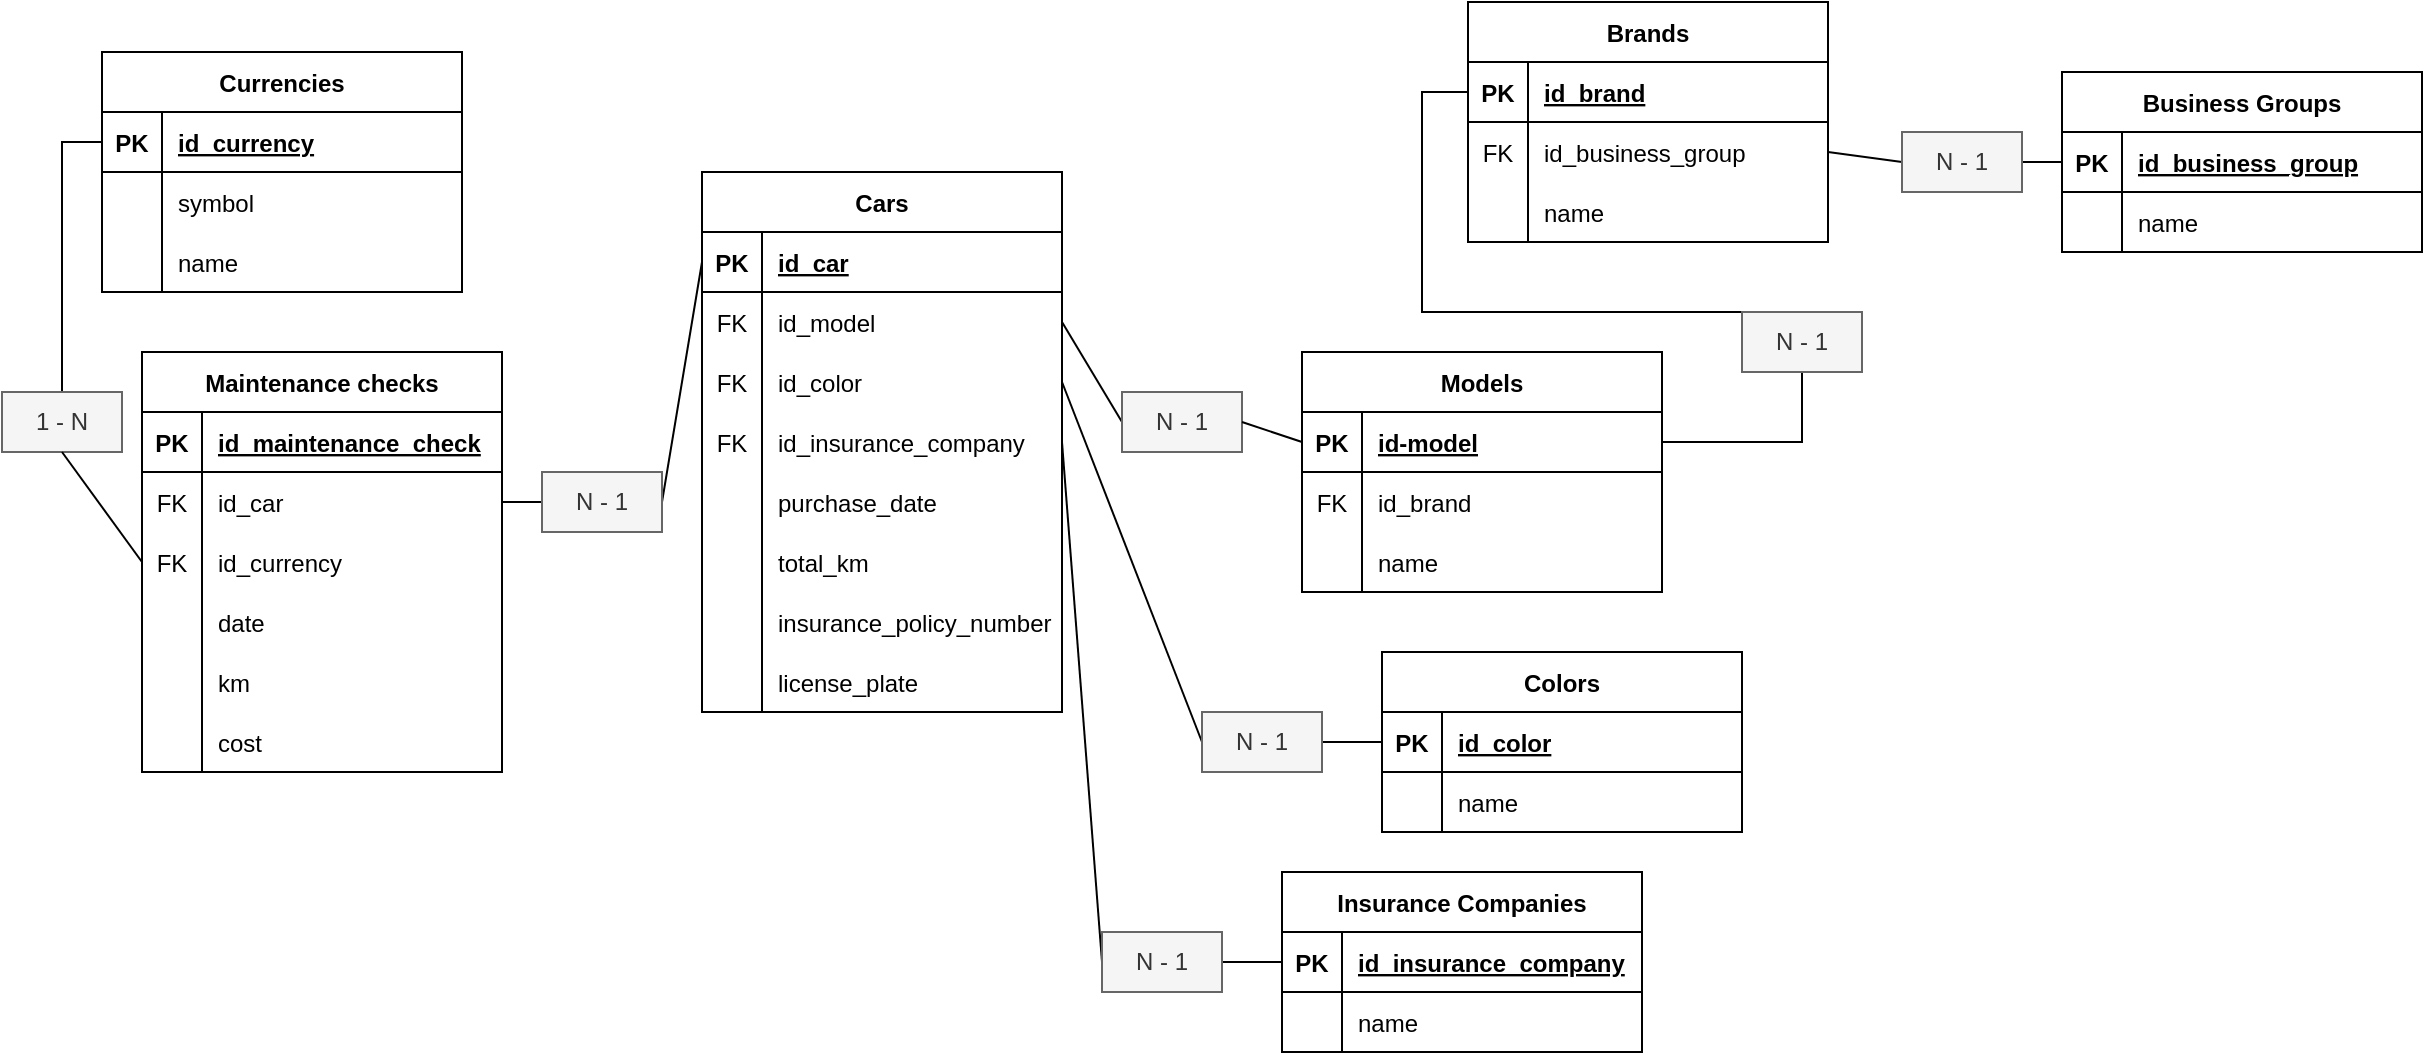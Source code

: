 <mxfile version="20.8.10" type="device"><diagram id="R2lEEEUBdFMjLlhIrx00" name="Page-1"><mxGraphModel dx="943" dy="720" grid="1" gridSize="10" guides="1" tooltips="1" connect="1" arrows="1" fold="1" page="1" pageScale="1" pageWidth="850" pageHeight="1100" math="0" shadow="0" extFonts="Permanent Marker^https://fonts.googleapis.com/css?family=Permanent+Marker"><root><mxCell id="0"/><mxCell id="1" parent="0"/><mxCell id="YQXE4-wKZ5Dyf79ketE1-14" value="Models" style="shape=table;startSize=30;container=1;collapsible=1;childLayout=tableLayout;fixedRows=1;rowLines=0;fontStyle=1;align=center;resizeLast=1;" parent="1" vertex="1"><mxGeometry x="660" y="200" width="180" height="120" as="geometry"/></mxCell><mxCell id="YQXE4-wKZ5Dyf79ketE1-15" value="" style="shape=tableRow;horizontal=0;startSize=0;swimlaneHead=0;swimlaneBody=0;fillColor=none;collapsible=0;dropTarget=0;points=[[0,0.5],[1,0.5]];portConstraint=eastwest;top=0;left=0;right=0;bottom=1;" parent="YQXE4-wKZ5Dyf79ketE1-14" vertex="1"><mxGeometry y="30" width="180" height="30" as="geometry"/></mxCell><mxCell id="YQXE4-wKZ5Dyf79ketE1-16" value="PK" style="shape=partialRectangle;connectable=0;fillColor=none;top=0;left=0;bottom=0;right=0;fontStyle=1;overflow=hidden;" parent="YQXE4-wKZ5Dyf79ketE1-15" vertex="1"><mxGeometry width="30" height="30" as="geometry"><mxRectangle width="30" height="30" as="alternateBounds"/></mxGeometry></mxCell><mxCell id="YQXE4-wKZ5Dyf79ketE1-17" value="id-model" style="shape=partialRectangle;connectable=0;fillColor=none;top=0;left=0;bottom=0;right=0;align=left;spacingLeft=6;fontStyle=5;overflow=hidden;" parent="YQXE4-wKZ5Dyf79ketE1-15" vertex="1"><mxGeometry x="30" width="150" height="30" as="geometry"><mxRectangle width="150" height="30" as="alternateBounds"/></mxGeometry></mxCell><mxCell id="YQXE4-wKZ5Dyf79ketE1-74" value="" style="shape=tableRow;horizontal=0;startSize=0;swimlaneHead=0;swimlaneBody=0;fillColor=none;collapsible=0;dropTarget=0;points=[[0,0.5],[1,0.5]];portConstraint=eastwest;top=0;left=0;right=0;bottom=0;" parent="YQXE4-wKZ5Dyf79ketE1-14" vertex="1"><mxGeometry y="60" width="180" height="30" as="geometry"/></mxCell><mxCell id="YQXE4-wKZ5Dyf79ketE1-75" value="FK" style="shape=partialRectangle;connectable=0;fillColor=none;top=0;left=0;bottom=0;right=0;fontStyle=0;overflow=hidden;" parent="YQXE4-wKZ5Dyf79ketE1-74" vertex="1"><mxGeometry width="30" height="30" as="geometry"><mxRectangle width="30" height="30" as="alternateBounds"/></mxGeometry></mxCell><mxCell id="YQXE4-wKZ5Dyf79ketE1-76" value="id_brand" style="shape=partialRectangle;connectable=0;fillColor=none;top=0;left=0;bottom=0;right=0;align=left;spacingLeft=6;fontStyle=0;overflow=hidden;" parent="YQXE4-wKZ5Dyf79ketE1-74" vertex="1"><mxGeometry x="30" width="150" height="30" as="geometry"><mxRectangle width="150" height="30" as="alternateBounds"/></mxGeometry></mxCell><mxCell id="YQXE4-wKZ5Dyf79ketE1-18" value="" style="shape=tableRow;horizontal=0;startSize=0;swimlaneHead=0;swimlaneBody=0;fillColor=none;collapsible=0;dropTarget=0;points=[[0,0.5],[1,0.5]];portConstraint=eastwest;top=0;left=0;right=0;bottom=0;" parent="YQXE4-wKZ5Dyf79ketE1-14" vertex="1"><mxGeometry y="90" width="180" height="30" as="geometry"/></mxCell><mxCell id="YQXE4-wKZ5Dyf79ketE1-19" value="" style="shape=partialRectangle;connectable=0;fillColor=none;top=0;left=0;bottom=0;right=0;editable=1;overflow=hidden;" parent="YQXE4-wKZ5Dyf79ketE1-18" vertex="1"><mxGeometry width="30" height="30" as="geometry"><mxRectangle width="30" height="30" as="alternateBounds"/></mxGeometry></mxCell><mxCell id="YQXE4-wKZ5Dyf79ketE1-20" value="name" style="shape=partialRectangle;connectable=0;fillColor=none;top=0;left=0;bottom=0;right=0;align=left;spacingLeft=6;overflow=hidden;" parent="YQXE4-wKZ5Dyf79ketE1-18" vertex="1"><mxGeometry x="30" width="150" height="30" as="geometry"><mxRectangle width="150" height="30" as="alternateBounds"/></mxGeometry></mxCell><mxCell id="YQXE4-wKZ5Dyf79ketE1-27" value="Brands" style="shape=table;startSize=30;container=1;collapsible=1;childLayout=tableLayout;fixedRows=1;rowLines=0;fontStyle=1;align=center;resizeLast=1;" parent="1" vertex="1"><mxGeometry x="743" y="25" width="180" height="120" as="geometry"/></mxCell><mxCell id="YQXE4-wKZ5Dyf79ketE1-28" value="" style="shape=tableRow;horizontal=0;startSize=0;swimlaneHead=0;swimlaneBody=0;fillColor=none;collapsible=0;dropTarget=0;points=[[0,0.5],[1,0.5]];portConstraint=eastwest;top=0;left=0;right=0;bottom=1;" parent="YQXE4-wKZ5Dyf79ketE1-27" vertex="1"><mxGeometry y="30" width="180" height="30" as="geometry"/></mxCell><mxCell id="YQXE4-wKZ5Dyf79ketE1-29" value="PK" style="shape=partialRectangle;connectable=0;fillColor=none;top=0;left=0;bottom=0;right=0;fontStyle=1;overflow=hidden;" parent="YQXE4-wKZ5Dyf79ketE1-28" vertex="1"><mxGeometry width="30" height="30" as="geometry"><mxRectangle width="30" height="30" as="alternateBounds"/></mxGeometry></mxCell><mxCell id="YQXE4-wKZ5Dyf79ketE1-30" value="id_brand" style="shape=partialRectangle;connectable=0;fillColor=none;top=0;left=0;bottom=0;right=0;align=left;spacingLeft=6;fontStyle=5;overflow=hidden;" parent="YQXE4-wKZ5Dyf79ketE1-28" vertex="1"><mxGeometry x="30" width="150" height="30" as="geometry"><mxRectangle width="150" height="30" as="alternateBounds"/></mxGeometry></mxCell><mxCell id="YQXE4-wKZ5Dyf79ketE1-71" value="" style="shape=tableRow;horizontal=0;startSize=0;swimlaneHead=0;swimlaneBody=0;fillColor=none;collapsible=0;dropTarget=0;points=[[0,0.5],[1,0.5]];portConstraint=eastwest;top=0;left=0;right=0;bottom=0;" parent="YQXE4-wKZ5Dyf79ketE1-27" vertex="1"><mxGeometry y="60" width="180" height="30" as="geometry"/></mxCell><mxCell id="YQXE4-wKZ5Dyf79ketE1-72" value="FK" style="shape=partialRectangle;connectable=0;fillColor=none;top=0;left=0;bottom=0;right=0;fontStyle=0;overflow=hidden;" parent="YQXE4-wKZ5Dyf79ketE1-71" vertex="1"><mxGeometry width="30" height="30" as="geometry"><mxRectangle width="30" height="30" as="alternateBounds"/></mxGeometry></mxCell><mxCell id="YQXE4-wKZ5Dyf79ketE1-73" value="id_business_group" style="shape=partialRectangle;connectable=0;fillColor=none;top=0;left=0;bottom=0;right=0;align=left;spacingLeft=6;fontStyle=0;overflow=hidden;" parent="YQXE4-wKZ5Dyf79ketE1-71" vertex="1"><mxGeometry x="30" width="150" height="30" as="geometry"><mxRectangle width="150" height="30" as="alternateBounds"/></mxGeometry></mxCell><mxCell id="J4BGs2Uvwo-UhZvyuGep-144" value="" style="shape=tableRow;horizontal=0;startSize=0;swimlaneHead=0;swimlaneBody=0;fillColor=none;collapsible=0;dropTarget=0;points=[[0,0.5],[1,0.5]];portConstraint=eastwest;top=0;left=0;right=0;bottom=0;" vertex="1" parent="YQXE4-wKZ5Dyf79ketE1-27"><mxGeometry y="90" width="180" height="30" as="geometry"/></mxCell><mxCell id="J4BGs2Uvwo-UhZvyuGep-145" value="" style="shape=partialRectangle;connectable=0;fillColor=none;top=0;left=0;bottom=0;right=0;fontStyle=0;overflow=hidden;" vertex="1" parent="J4BGs2Uvwo-UhZvyuGep-144"><mxGeometry width="30" height="30" as="geometry"><mxRectangle width="30" height="30" as="alternateBounds"/></mxGeometry></mxCell><mxCell id="J4BGs2Uvwo-UhZvyuGep-146" value="name" style="shape=partialRectangle;connectable=0;fillColor=none;top=0;left=0;bottom=0;right=0;align=left;spacingLeft=6;fontStyle=0;overflow=hidden;" vertex="1" parent="J4BGs2Uvwo-UhZvyuGep-144"><mxGeometry x="30" width="150" height="30" as="geometry"><mxRectangle width="150" height="30" as="alternateBounds"/></mxGeometry></mxCell><mxCell id="YQXE4-wKZ5Dyf79ketE1-40" value="Business Groups" style="shape=table;startSize=30;container=1;collapsible=1;childLayout=tableLayout;fixedRows=1;rowLines=0;fontStyle=1;align=center;resizeLast=1;" parent="1" vertex="1"><mxGeometry x="1040" y="60" width="180" height="90" as="geometry"/></mxCell><mxCell id="YQXE4-wKZ5Dyf79ketE1-41" value="" style="shape=tableRow;horizontal=0;startSize=0;swimlaneHead=0;swimlaneBody=0;fillColor=none;collapsible=0;dropTarget=0;points=[[0,0.5],[1,0.5]];portConstraint=eastwest;top=0;left=0;right=0;bottom=1;" parent="YQXE4-wKZ5Dyf79ketE1-40" vertex="1"><mxGeometry y="30" width="180" height="30" as="geometry"/></mxCell><mxCell id="YQXE4-wKZ5Dyf79ketE1-42" value="PK" style="shape=partialRectangle;connectable=0;fillColor=none;top=0;left=0;bottom=0;right=0;fontStyle=1;overflow=hidden;" parent="YQXE4-wKZ5Dyf79ketE1-41" vertex="1"><mxGeometry width="30" height="30" as="geometry"><mxRectangle width="30" height="30" as="alternateBounds"/></mxGeometry></mxCell><mxCell id="YQXE4-wKZ5Dyf79ketE1-43" value="id_business_group" style="shape=partialRectangle;connectable=0;fillColor=none;top=0;left=0;bottom=0;right=0;align=left;spacingLeft=6;fontStyle=5;overflow=hidden;" parent="YQXE4-wKZ5Dyf79ketE1-41" vertex="1"><mxGeometry x="30" width="150" height="30" as="geometry"><mxRectangle width="150" height="30" as="alternateBounds"/></mxGeometry></mxCell><mxCell id="YQXE4-wKZ5Dyf79ketE1-44" value="" style="shape=tableRow;horizontal=0;startSize=0;swimlaneHead=0;swimlaneBody=0;fillColor=none;collapsible=0;dropTarget=0;points=[[0,0.5],[1,0.5]];portConstraint=eastwest;top=0;left=0;right=0;bottom=0;" parent="YQXE4-wKZ5Dyf79ketE1-40" vertex="1"><mxGeometry y="60" width="180" height="30" as="geometry"/></mxCell><mxCell id="YQXE4-wKZ5Dyf79ketE1-45" value="" style="shape=partialRectangle;connectable=0;fillColor=none;top=0;left=0;bottom=0;right=0;editable=1;overflow=hidden;" parent="YQXE4-wKZ5Dyf79ketE1-44" vertex="1"><mxGeometry width="30" height="30" as="geometry"><mxRectangle width="30" height="30" as="alternateBounds"/></mxGeometry></mxCell><mxCell id="YQXE4-wKZ5Dyf79ketE1-46" value="name" style="shape=partialRectangle;connectable=0;fillColor=none;top=0;left=0;bottom=0;right=0;align=left;spacingLeft=6;overflow=hidden;" parent="YQXE4-wKZ5Dyf79ketE1-44" vertex="1"><mxGeometry x="30" width="150" height="30" as="geometry"><mxRectangle width="150" height="30" as="alternateBounds"/></mxGeometry></mxCell><mxCell id="YQXE4-wKZ5Dyf79ketE1-53" value="Maintenance checks" style="shape=table;startSize=30;container=1;collapsible=1;childLayout=tableLayout;fixedRows=1;rowLines=0;fontStyle=1;align=center;resizeLast=1;" parent="1" vertex="1"><mxGeometry x="80" y="200" width="180" height="210" as="geometry"/></mxCell><mxCell id="YQXE4-wKZ5Dyf79ketE1-54" value="" style="shape=tableRow;horizontal=0;startSize=0;swimlaneHead=0;swimlaneBody=0;fillColor=none;collapsible=0;dropTarget=0;points=[[0,0.5],[1,0.5]];portConstraint=eastwest;top=0;left=0;right=0;bottom=1;" parent="YQXE4-wKZ5Dyf79ketE1-53" vertex="1"><mxGeometry y="30" width="180" height="30" as="geometry"/></mxCell><mxCell id="YQXE4-wKZ5Dyf79ketE1-55" value="PK" style="shape=partialRectangle;connectable=0;fillColor=none;top=0;left=0;bottom=0;right=0;fontStyle=1;overflow=hidden;" parent="YQXE4-wKZ5Dyf79ketE1-54" vertex="1"><mxGeometry width="30" height="30" as="geometry"><mxRectangle width="30" height="30" as="alternateBounds"/></mxGeometry></mxCell><mxCell id="YQXE4-wKZ5Dyf79ketE1-56" value="id_maintenance_check" style="shape=partialRectangle;connectable=0;fillColor=none;top=0;left=0;bottom=0;right=0;align=left;spacingLeft=6;fontStyle=5;overflow=hidden;" parent="YQXE4-wKZ5Dyf79ketE1-54" vertex="1"><mxGeometry x="30" width="150" height="30" as="geometry"><mxRectangle width="150" height="30" as="alternateBounds"/></mxGeometry></mxCell><mxCell id="YQXE4-wKZ5Dyf79ketE1-57" value="" style="shape=tableRow;horizontal=0;startSize=0;swimlaneHead=0;swimlaneBody=0;fillColor=none;collapsible=0;dropTarget=0;points=[[0,0.5],[1,0.5]];portConstraint=eastwest;top=0;left=0;right=0;bottom=0;" parent="YQXE4-wKZ5Dyf79ketE1-53" vertex="1"><mxGeometry y="60" width="180" height="30" as="geometry"/></mxCell><mxCell id="YQXE4-wKZ5Dyf79ketE1-58" value="FK" style="shape=partialRectangle;connectable=0;fillColor=none;top=0;left=0;bottom=0;right=0;editable=1;overflow=hidden;" parent="YQXE4-wKZ5Dyf79ketE1-57" vertex="1"><mxGeometry width="30" height="30" as="geometry"><mxRectangle width="30" height="30" as="alternateBounds"/></mxGeometry></mxCell><mxCell id="YQXE4-wKZ5Dyf79ketE1-59" value="id_car" style="shape=partialRectangle;connectable=0;fillColor=none;top=0;left=0;bottom=0;right=0;align=left;spacingLeft=6;overflow=hidden;" parent="YQXE4-wKZ5Dyf79ketE1-57" vertex="1"><mxGeometry x="30" width="150" height="30" as="geometry"><mxRectangle width="150" height="30" as="alternateBounds"/></mxGeometry></mxCell><mxCell id="J4BGs2Uvwo-UhZvyuGep-51" value="" style="shape=tableRow;horizontal=0;startSize=0;swimlaneHead=0;swimlaneBody=0;fillColor=none;collapsible=0;dropTarget=0;points=[[0,0.5],[1,0.5]];portConstraint=eastwest;top=0;left=0;right=0;bottom=0;" vertex="1" parent="YQXE4-wKZ5Dyf79ketE1-53"><mxGeometry y="90" width="180" height="30" as="geometry"/></mxCell><mxCell id="J4BGs2Uvwo-UhZvyuGep-52" value="FK" style="shape=partialRectangle;connectable=0;fillColor=none;top=0;left=0;bottom=0;right=0;editable=1;overflow=hidden;" vertex="1" parent="J4BGs2Uvwo-UhZvyuGep-51"><mxGeometry width="30" height="30" as="geometry"><mxRectangle width="30" height="30" as="alternateBounds"/></mxGeometry></mxCell><mxCell id="J4BGs2Uvwo-UhZvyuGep-53" value="id_currency" style="shape=partialRectangle;connectable=0;fillColor=none;top=0;left=0;bottom=0;right=0;align=left;spacingLeft=6;overflow=hidden;" vertex="1" parent="J4BGs2Uvwo-UhZvyuGep-51"><mxGeometry x="30" width="150" height="30" as="geometry"><mxRectangle width="150" height="30" as="alternateBounds"/></mxGeometry></mxCell><mxCell id="YQXE4-wKZ5Dyf79ketE1-60" value="" style="shape=tableRow;horizontal=0;startSize=0;swimlaneHead=0;swimlaneBody=0;fillColor=none;collapsible=0;dropTarget=0;points=[[0,0.5],[1,0.5]];portConstraint=eastwest;top=0;left=0;right=0;bottom=0;" parent="YQXE4-wKZ5Dyf79ketE1-53" vertex="1"><mxGeometry y="120" width="180" height="30" as="geometry"/></mxCell><mxCell id="YQXE4-wKZ5Dyf79ketE1-61" value="" style="shape=partialRectangle;connectable=0;fillColor=none;top=0;left=0;bottom=0;right=0;editable=1;overflow=hidden;" parent="YQXE4-wKZ5Dyf79ketE1-60" vertex="1"><mxGeometry width="30" height="30" as="geometry"><mxRectangle width="30" height="30" as="alternateBounds"/></mxGeometry></mxCell><mxCell id="YQXE4-wKZ5Dyf79ketE1-62" value="date" style="shape=partialRectangle;connectable=0;fillColor=none;top=0;left=0;bottom=0;right=0;align=left;spacingLeft=6;overflow=hidden;" parent="YQXE4-wKZ5Dyf79ketE1-60" vertex="1"><mxGeometry x="30" width="150" height="30" as="geometry"><mxRectangle width="150" height="30" as="alternateBounds"/></mxGeometry></mxCell><mxCell id="YQXE4-wKZ5Dyf79ketE1-63" value="" style="shape=tableRow;horizontal=0;startSize=0;swimlaneHead=0;swimlaneBody=0;fillColor=none;collapsible=0;dropTarget=0;points=[[0,0.5],[1,0.5]];portConstraint=eastwest;top=0;left=0;right=0;bottom=0;" parent="YQXE4-wKZ5Dyf79ketE1-53" vertex="1"><mxGeometry y="150" width="180" height="30" as="geometry"/></mxCell><mxCell id="YQXE4-wKZ5Dyf79ketE1-64" value="" style="shape=partialRectangle;connectable=0;fillColor=none;top=0;left=0;bottom=0;right=0;editable=1;overflow=hidden;" parent="YQXE4-wKZ5Dyf79ketE1-63" vertex="1"><mxGeometry width="30" height="30" as="geometry"><mxRectangle width="30" height="30" as="alternateBounds"/></mxGeometry></mxCell><mxCell id="YQXE4-wKZ5Dyf79ketE1-65" value="km" style="shape=partialRectangle;connectable=0;fillColor=none;top=0;left=0;bottom=0;right=0;align=left;spacingLeft=6;overflow=hidden;" parent="YQXE4-wKZ5Dyf79ketE1-63" vertex="1"><mxGeometry x="30" width="150" height="30" as="geometry"><mxRectangle width="150" height="30" as="alternateBounds"/></mxGeometry></mxCell><mxCell id="cma9GAGNus-9LKXGjfHx-49" value="" style="shape=tableRow;horizontal=0;startSize=0;swimlaneHead=0;swimlaneBody=0;fillColor=none;collapsible=0;dropTarget=0;points=[[0,0.5],[1,0.5]];portConstraint=eastwest;top=0;left=0;right=0;bottom=0;" vertex="1" parent="YQXE4-wKZ5Dyf79ketE1-53"><mxGeometry y="180" width="180" height="30" as="geometry"/></mxCell><mxCell id="cma9GAGNus-9LKXGjfHx-50" value="" style="shape=partialRectangle;connectable=0;fillColor=none;top=0;left=0;bottom=0;right=0;editable=1;overflow=hidden;" vertex="1" parent="cma9GAGNus-9LKXGjfHx-49"><mxGeometry width="30" height="30" as="geometry"><mxRectangle width="30" height="30" as="alternateBounds"/></mxGeometry></mxCell><mxCell id="cma9GAGNus-9LKXGjfHx-51" value="cost" style="shape=partialRectangle;connectable=0;fillColor=none;top=0;left=0;bottom=0;right=0;align=left;spacingLeft=6;overflow=hidden;" vertex="1" parent="cma9GAGNus-9LKXGjfHx-49"><mxGeometry x="30" width="150" height="30" as="geometry"><mxRectangle width="150" height="30" as="alternateBounds"/></mxGeometry></mxCell><mxCell id="YQXE4-wKZ5Dyf79ketE1-80" value="Currencies" style="shape=table;startSize=30;container=1;collapsible=1;childLayout=tableLayout;fixedRows=1;rowLines=0;fontStyle=1;align=center;resizeLast=1;" parent="1" vertex="1"><mxGeometry x="60" y="50" width="180" height="120" as="geometry"/></mxCell><mxCell id="YQXE4-wKZ5Dyf79ketE1-81" value="" style="shape=tableRow;horizontal=0;startSize=0;swimlaneHead=0;swimlaneBody=0;fillColor=none;collapsible=0;dropTarget=0;points=[[0,0.5],[1,0.5]];portConstraint=eastwest;top=0;left=0;right=0;bottom=1;" parent="YQXE4-wKZ5Dyf79ketE1-80" vertex="1"><mxGeometry y="30" width="180" height="30" as="geometry"/></mxCell><mxCell id="YQXE4-wKZ5Dyf79ketE1-82" value="PK" style="shape=partialRectangle;connectable=0;fillColor=none;top=0;left=0;bottom=0;right=0;fontStyle=1;overflow=hidden;" parent="YQXE4-wKZ5Dyf79ketE1-81" vertex="1"><mxGeometry width="30" height="30" as="geometry"><mxRectangle width="30" height="30" as="alternateBounds"/></mxGeometry></mxCell><mxCell id="YQXE4-wKZ5Dyf79ketE1-83" value="id_currency" style="shape=partialRectangle;connectable=0;fillColor=none;top=0;left=0;bottom=0;right=0;align=left;spacingLeft=6;fontStyle=5;overflow=hidden;" parent="YQXE4-wKZ5Dyf79ketE1-81" vertex="1"><mxGeometry x="30" width="150" height="30" as="geometry"><mxRectangle width="150" height="30" as="alternateBounds"/></mxGeometry></mxCell><mxCell id="YQXE4-wKZ5Dyf79ketE1-84" value="" style="shape=tableRow;horizontal=0;startSize=0;swimlaneHead=0;swimlaneBody=0;fillColor=none;collapsible=0;dropTarget=0;points=[[0,0.5],[1,0.5]];portConstraint=eastwest;top=0;left=0;right=0;bottom=0;" parent="YQXE4-wKZ5Dyf79ketE1-80" vertex="1"><mxGeometry y="60" width="180" height="30" as="geometry"/></mxCell><mxCell id="YQXE4-wKZ5Dyf79ketE1-85" value="" style="shape=partialRectangle;connectable=0;fillColor=none;top=0;left=0;bottom=0;right=0;editable=1;overflow=hidden;" parent="YQXE4-wKZ5Dyf79ketE1-84" vertex="1"><mxGeometry width="30" height="30" as="geometry"><mxRectangle width="30" height="30" as="alternateBounds"/></mxGeometry></mxCell><mxCell id="YQXE4-wKZ5Dyf79ketE1-86" value="symbol" style="shape=partialRectangle;connectable=0;fillColor=none;top=0;left=0;bottom=0;right=0;align=left;spacingLeft=6;overflow=hidden;" parent="YQXE4-wKZ5Dyf79ketE1-84" vertex="1"><mxGeometry x="30" width="150" height="30" as="geometry"><mxRectangle width="150" height="30" as="alternateBounds"/></mxGeometry></mxCell><mxCell id="YQXE4-wKZ5Dyf79ketE1-87" value="" style="shape=tableRow;horizontal=0;startSize=0;swimlaneHead=0;swimlaneBody=0;fillColor=none;collapsible=0;dropTarget=0;points=[[0,0.5],[1,0.5]];portConstraint=eastwest;top=0;left=0;right=0;bottom=0;" parent="YQXE4-wKZ5Dyf79ketE1-80" vertex="1"><mxGeometry y="90" width="180" height="30" as="geometry"/></mxCell><mxCell id="YQXE4-wKZ5Dyf79ketE1-88" value="" style="shape=partialRectangle;connectable=0;fillColor=none;top=0;left=0;bottom=0;right=0;editable=1;overflow=hidden;" parent="YQXE4-wKZ5Dyf79ketE1-87" vertex="1"><mxGeometry width="30" height="30" as="geometry"><mxRectangle width="30" height="30" as="alternateBounds"/></mxGeometry></mxCell><mxCell id="YQXE4-wKZ5Dyf79ketE1-89" value="name" style="shape=partialRectangle;connectable=0;fillColor=none;top=0;left=0;bottom=0;right=0;align=left;spacingLeft=6;overflow=hidden;" parent="YQXE4-wKZ5Dyf79ketE1-87" vertex="1"><mxGeometry x="30" width="150" height="30" as="geometry"><mxRectangle width="150" height="30" as="alternateBounds"/></mxGeometry></mxCell><mxCell id="J4BGs2Uvwo-UhZvyuGep-8" value="Insurance Companies" style="shape=table;startSize=30;container=1;collapsible=1;childLayout=tableLayout;fixedRows=1;rowLines=0;fontStyle=1;align=center;resizeLast=1;" vertex="1" parent="1"><mxGeometry x="650" y="460" width="180" height="90" as="geometry"/></mxCell><mxCell id="J4BGs2Uvwo-UhZvyuGep-9" value="" style="shape=tableRow;horizontal=0;startSize=0;swimlaneHead=0;swimlaneBody=0;fillColor=none;collapsible=0;dropTarget=0;points=[[0,0.5],[1,0.5]];portConstraint=eastwest;top=0;left=0;right=0;bottom=1;" vertex="1" parent="J4BGs2Uvwo-UhZvyuGep-8"><mxGeometry y="30" width="180" height="30" as="geometry"/></mxCell><mxCell id="J4BGs2Uvwo-UhZvyuGep-10" value="PK" style="shape=partialRectangle;connectable=0;fillColor=none;top=0;left=0;bottom=0;right=0;fontStyle=1;overflow=hidden;" vertex="1" parent="J4BGs2Uvwo-UhZvyuGep-9"><mxGeometry width="30" height="30" as="geometry"><mxRectangle width="30" height="30" as="alternateBounds"/></mxGeometry></mxCell><mxCell id="J4BGs2Uvwo-UhZvyuGep-11" value="id_insurance_company" style="shape=partialRectangle;connectable=0;fillColor=none;top=0;left=0;bottom=0;right=0;align=left;spacingLeft=6;fontStyle=5;overflow=hidden;" vertex="1" parent="J4BGs2Uvwo-UhZvyuGep-9"><mxGeometry x="30" width="150" height="30" as="geometry"><mxRectangle width="150" height="30" as="alternateBounds"/></mxGeometry></mxCell><mxCell id="J4BGs2Uvwo-UhZvyuGep-24" value="" style="shape=tableRow;horizontal=0;startSize=0;swimlaneHead=0;swimlaneBody=0;fillColor=none;collapsible=0;dropTarget=0;points=[[0,0.5],[1,0.5]];portConstraint=eastwest;top=0;left=0;right=0;bottom=0;" vertex="1" parent="J4BGs2Uvwo-UhZvyuGep-8"><mxGeometry y="60" width="180" height="30" as="geometry"/></mxCell><mxCell id="J4BGs2Uvwo-UhZvyuGep-25" value="" style="shape=partialRectangle;connectable=0;fillColor=none;top=0;left=0;bottom=0;right=0;editable=1;overflow=hidden;" vertex="1" parent="J4BGs2Uvwo-UhZvyuGep-24"><mxGeometry width="30" height="30" as="geometry"><mxRectangle width="30" height="30" as="alternateBounds"/></mxGeometry></mxCell><mxCell id="J4BGs2Uvwo-UhZvyuGep-26" value="name" style="shape=partialRectangle;connectable=0;fillColor=none;top=0;left=0;bottom=0;right=0;align=left;spacingLeft=6;overflow=hidden;" vertex="1" parent="J4BGs2Uvwo-UhZvyuGep-24"><mxGeometry x="30" width="150" height="30" as="geometry"><mxRectangle width="150" height="30" as="alternateBounds"/></mxGeometry></mxCell><mxCell id="J4BGs2Uvwo-UhZvyuGep-168" value="Colors" style="shape=table;startSize=30;container=1;collapsible=1;childLayout=tableLayout;fixedRows=1;rowLines=0;fontStyle=1;align=center;resizeLast=1;" vertex="1" parent="1"><mxGeometry x="700" y="350" width="180" height="90" as="geometry"/></mxCell><mxCell id="J4BGs2Uvwo-UhZvyuGep-169" value="" style="shape=tableRow;horizontal=0;startSize=0;swimlaneHead=0;swimlaneBody=0;fillColor=none;collapsible=0;dropTarget=0;points=[[0,0.5],[1,0.5]];portConstraint=eastwest;top=0;left=0;right=0;bottom=1;" vertex="1" parent="J4BGs2Uvwo-UhZvyuGep-168"><mxGeometry y="30" width="180" height="30" as="geometry"/></mxCell><mxCell id="J4BGs2Uvwo-UhZvyuGep-170" value="PK" style="shape=partialRectangle;connectable=0;fillColor=none;top=0;left=0;bottom=0;right=0;fontStyle=1;overflow=hidden;" vertex="1" parent="J4BGs2Uvwo-UhZvyuGep-169"><mxGeometry width="30" height="30" as="geometry"><mxRectangle width="30" height="30" as="alternateBounds"/></mxGeometry></mxCell><mxCell id="J4BGs2Uvwo-UhZvyuGep-171" value="id_color" style="shape=partialRectangle;connectable=0;fillColor=none;top=0;left=0;bottom=0;right=0;align=left;spacingLeft=6;fontStyle=5;overflow=hidden;" vertex="1" parent="J4BGs2Uvwo-UhZvyuGep-169"><mxGeometry x="30" width="150" height="30" as="geometry"><mxRectangle width="150" height="30" as="alternateBounds"/></mxGeometry></mxCell><mxCell id="J4BGs2Uvwo-UhZvyuGep-175" value="" style="shape=tableRow;horizontal=0;startSize=0;swimlaneHead=0;swimlaneBody=0;fillColor=none;collapsible=0;dropTarget=0;points=[[0,0.5],[1,0.5]];portConstraint=eastwest;top=0;left=0;right=0;bottom=0;" vertex="1" parent="J4BGs2Uvwo-UhZvyuGep-168"><mxGeometry y="60" width="180" height="30" as="geometry"/></mxCell><mxCell id="J4BGs2Uvwo-UhZvyuGep-176" value="" style="shape=partialRectangle;connectable=0;fillColor=none;top=0;left=0;bottom=0;right=0;editable=1;overflow=hidden;" vertex="1" parent="J4BGs2Uvwo-UhZvyuGep-175"><mxGeometry width="30" height="30" as="geometry"><mxRectangle width="30" height="30" as="alternateBounds"/></mxGeometry></mxCell><mxCell id="J4BGs2Uvwo-UhZvyuGep-177" value="name" style="shape=partialRectangle;connectable=0;fillColor=none;top=0;left=0;bottom=0;right=0;align=left;spacingLeft=6;overflow=hidden;" vertex="1" parent="J4BGs2Uvwo-UhZvyuGep-175"><mxGeometry x="30" width="150" height="30" as="geometry"><mxRectangle width="150" height="30" as="alternateBounds"/></mxGeometry></mxCell><mxCell id="cma9GAGNus-9LKXGjfHx-1" value="Cars" style="shape=table;startSize=30;container=1;collapsible=1;childLayout=tableLayout;fixedRows=1;rowLines=0;fontStyle=1;align=center;resizeLast=1;" vertex="1" parent="1"><mxGeometry x="360" y="110" width="180" height="270" as="geometry"/></mxCell><mxCell id="cma9GAGNus-9LKXGjfHx-2" value="" style="shape=tableRow;horizontal=0;startSize=0;swimlaneHead=0;swimlaneBody=0;fillColor=none;collapsible=0;dropTarget=0;points=[[0,0.5],[1,0.5]];portConstraint=eastwest;top=0;left=0;right=0;bottom=1;" vertex="1" parent="cma9GAGNus-9LKXGjfHx-1"><mxGeometry y="30" width="180" height="30" as="geometry"/></mxCell><mxCell id="cma9GAGNus-9LKXGjfHx-3" value="PK" style="shape=partialRectangle;connectable=0;fillColor=none;top=0;left=0;bottom=0;right=0;fontStyle=1;overflow=hidden;" vertex="1" parent="cma9GAGNus-9LKXGjfHx-2"><mxGeometry width="30" height="30" as="geometry"><mxRectangle width="30" height="30" as="alternateBounds"/></mxGeometry></mxCell><mxCell id="cma9GAGNus-9LKXGjfHx-4" value="id_car" style="shape=partialRectangle;connectable=0;fillColor=none;top=0;left=0;bottom=0;right=0;align=left;spacingLeft=6;fontStyle=5;overflow=hidden;" vertex="1" parent="cma9GAGNus-9LKXGjfHx-2"><mxGeometry x="30" width="150" height="30" as="geometry"><mxRectangle width="150" height="30" as="alternateBounds"/></mxGeometry></mxCell><mxCell id="cma9GAGNus-9LKXGjfHx-18" value="" style="shape=tableRow;horizontal=0;startSize=0;swimlaneHead=0;swimlaneBody=0;fillColor=none;collapsible=0;dropTarget=0;points=[[0,0.5],[1,0.5]];portConstraint=eastwest;top=0;left=0;right=0;bottom=0;" vertex="1" parent="cma9GAGNus-9LKXGjfHx-1"><mxGeometry y="60" width="180" height="30" as="geometry"/></mxCell><mxCell id="cma9GAGNus-9LKXGjfHx-19" value="FK" style="shape=partialRectangle;connectable=0;fillColor=none;top=0;left=0;bottom=0;right=0;editable=1;overflow=hidden;" vertex="1" parent="cma9GAGNus-9LKXGjfHx-18"><mxGeometry width="30" height="30" as="geometry"><mxRectangle width="30" height="30" as="alternateBounds"/></mxGeometry></mxCell><mxCell id="cma9GAGNus-9LKXGjfHx-20" value="id_model" style="shape=partialRectangle;connectable=0;fillColor=none;top=0;left=0;bottom=0;right=0;align=left;spacingLeft=6;overflow=hidden;" vertex="1" parent="cma9GAGNus-9LKXGjfHx-18"><mxGeometry x="30" width="150" height="30" as="geometry"><mxRectangle width="150" height="30" as="alternateBounds"/></mxGeometry></mxCell><mxCell id="cma9GAGNus-9LKXGjfHx-14" value="" style="shape=tableRow;horizontal=0;startSize=0;swimlaneHead=0;swimlaneBody=0;fillColor=none;collapsible=0;dropTarget=0;points=[[0,0.5],[1,0.5]];portConstraint=eastwest;top=0;left=0;right=0;bottom=0;" vertex="1" parent="cma9GAGNus-9LKXGjfHx-1"><mxGeometry y="90" width="180" height="30" as="geometry"/></mxCell><mxCell id="cma9GAGNus-9LKXGjfHx-15" value="FK" style="shape=partialRectangle;connectable=0;fillColor=none;top=0;left=0;bottom=0;right=0;editable=1;overflow=hidden;" vertex="1" parent="cma9GAGNus-9LKXGjfHx-14"><mxGeometry width="30" height="30" as="geometry"><mxRectangle width="30" height="30" as="alternateBounds"/></mxGeometry></mxCell><mxCell id="cma9GAGNus-9LKXGjfHx-16" value="id_color" style="shape=partialRectangle;connectable=0;fillColor=none;top=0;left=0;bottom=0;right=0;align=left;spacingLeft=6;overflow=hidden;" vertex="1" parent="cma9GAGNus-9LKXGjfHx-14"><mxGeometry x="30" width="150" height="30" as="geometry"><mxRectangle width="150" height="30" as="alternateBounds"/></mxGeometry></mxCell><mxCell id="cma9GAGNus-9LKXGjfHx-30" value="" style="shape=tableRow;horizontal=0;startSize=0;swimlaneHead=0;swimlaneBody=0;fillColor=none;collapsible=0;dropTarget=0;points=[[0,0.5],[1,0.5]];portConstraint=eastwest;top=0;left=0;right=0;bottom=0;" vertex="1" parent="cma9GAGNus-9LKXGjfHx-1"><mxGeometry y="120" width="180" height="30" as="geometry"/></mxCell><mxCell id="cma9GAGNus-9LKXGjfHx-31" value="FK" style="shape=partialRectangle;connectable=0;fillColor=none;top=0;left=0;bottom=0;right=0;editable=1;overflow=hidden;" vertex="1" parent="cma9GAGNus-9LKXGjfHx-30"><mxGeometry width="30" height="30" as="geometry"><mxRectangle width="30" height="30" as="alternateBounds"/></mxGeometry></mxCell><mxCell id="cma9GAGNus-9LKXGjfHx-32" value="id_insurance_company" style="shape=partialRectangle;connectable=0;fillColor=none;top=0;left=0;bottom=0;right=0;align=left;spacingLeft=6;overflow=hidden;" vertex="1" parent="cma9GAGNus-9LKXGjfHx-30"><mxGeometry x="30" width="150" height="30" as="geometry"><mxRectangle width="150" height="30" as="alternateBounds"/></mxGeometry></mxCell><mxCell id="cma9GAGNus-9LKXGjfHx-5" value="" style="shape=tableRow;horizontal=0;startSize=0;swimlaneHead=0;swimlaneBody=0;fillColor=none;collapsible=0;dropTarget=0;points=[[0,0.5],[1,0.5]];portConstraint=eastwest;top=0;left=0;right=0;bottom=0;" vertex="1" parent="cma9GAGNus-9LKXGjfHx-1"><mxGeometry y="150" width="180" height="30" as="geometry"/></mxCell><mxCell id="cma9GAGNus-9LKXGjfHx-6" value="" style="shape=partialRectangle;connectable=0;fillColor=none;top=0;left=0;bottom=0;right=0;editable=1;overflow=hidden;" vertex="1" parent="cma9GAGNus-9LKXGjfHx-5"><mxGeometry width="30" height="30" as="geometry"><mxRectangle width="30" height="30" as="alternateBounds"/></mxGeometry></mxCell><mxCell id="cma9GAGNus-9LKXGjfHx-7" value="purchase_date" style="shape=partialRectangle;connectable=0;fillColor=none;top=0;left=0;bottom=0;right=0;align=left;spacingLeft=6;overflow=hidden;" vertex="1" parent="cma9GAGNus-9LKXGjfHx-5"><mxGeometry x="30" width="150" height="30" as="geometry"><mxRectangle width="150" height="30" as="alternateBounds"/></mxGeometry></mxCell><mxCell id="cma9GAGNus-9LKXGjfHx-8" value="" style="shape=tableRow;horizontal=0;startSize=0;swimlaneHead=0;swimlaneBody=0;fillColor=none;collapsible=0;dropTarget=0;points=[[0,0.5],[1,0.5]];portConstraint=eastwest;top=0;left=0;right=0;bottom=0;" vertex="1" parent="cma9GAGNus-9LKXGjfHx-1"><mxGeometry y="180" width="180" height="30" as="geometry"/></mxCell><mxCell id="cma9GAGNus-9LKXGjfHx-9" value="" style="shape=partialRectangle;connectable=0;fillColor=none;top=0;left=0;bottom=0;right=0;editable=1;overflow=hidden;" vertex="1" parent="cma9GAGNus-9LKXGjfHx-8"><mxGeometry width="30" height="30" as="geometry"><mxRectangle width="30" height="30" as="alternateBounds"/></mxGeometry></mxCell><mxCell id="cma9GAGNus-9LKXGjfHx-10" value="total_km" style="shape=partialRectangle;connectable=0;fillColor=none;top=0;left=0;bottom=0;right=0;align=left;spacingLeft=6;overflow=hidden;" vertex="1" parent="cma9GAGNus-9LKXGjfHx-8"><mxGeometry x="30" width="150" height="30" as="geometry"><mxRectangle width="150" height="30" as="alternateBounds"/></mxGeometry></mxCell><mxCell id="cma9GAGNus-9LKXGjfHx-11" value="" style="shape=tableRow;horizontal=0;startSize=0;swimlaneHead=0;swimlaneBody=0;fillColor=none;collapsible=0;dropTarget=0;points=[[0,0.5],[1,0.5]];portConstraint=eastwest;top=0;left=0;right=0;bottom=0;" vertex="1" parent="cma9GAGNus-9LKXGjfHx-1"><mxGeometry y="210" width="180" height="30" as="geometry"/></mxCell><mxCell id="cma9GAGNus-9LKXGjfHx-12" value="" style="shape=partialRectangle;connectable=0;fillColor=none;top=0;left=0;bottom=0;right=0;editable=1;overflow=hidden;" vertex="1" parent="cma9GAGNus-9LKXGjfHx-11"><mxGeometry width="30" height="30" as="geometry"><mxRectangle width="30" height="30" as="alternateBounds"/></mxGeometry></mxCell><mxCell id="cma9GAGNus-9LKXGjfHx-13" value="insurance_policy_number" style="shape=partialRectangle;connectable=0;fillColor=none;top=0;left=0;bottom=0;right=0;align=left;spacingLeft=6;overflow=hidden;" vertex="1" parent="cma9GAGNus-9LKXGjfHx-11"><mxGeometry x="30" width="150" height="30" as="geometry"><mxRectangle width="150" height="30" as="alternateBounds"/></mxGeometry></mxCell><mxCell id="LZXF5ETvuJmKXdVK7uHg-32" value="" style="shape=tableRow;horizontal=0;startSize=0;swimlaneHead=0;swimlaneBody=0;fillColor=none;collapsible=0;dropTarget=0;points=[[0,0.5],[1,0.5]];portConstraint=eastwest;top=0;left=0;right=0;bottom=0;strokeColor=default;fontFamily=Helvetica;fontSize=12;fontColor=default;" vertex="1" parent="cma9GAGNus-9LKXGjfHx-1"><mxGeometry y="240" width="180" height="30" as="geometry"/></mxCell><mxCell id="LZXF5ETvuJmKXdVK7uHg-33" value="" style="shape=partialRectangle;connectable=0;fillColor=none;top=0;left=0;bottom=0;right=0;editable=1;overflow=hidden;strokeColor=default;fontFamily=Helvetica;fontSize=12;fontColor=default;startSize=30;" vertex="1" parent="LZXF5ETvuJmKXdVK7uHg-32"><mxGeometry width="30" height="30" as="geometry"><mxRectangle width="30" height="30" as="alternateBounds"/></mxGeometry></mxCell><mxCell id="LZXF5ETvuJmKXdVK7uHg-34" value="license_plate" style="shape=partialRectangle;connectable=0;fillColor=none;top=0;left=0;bottom=0;right=0;align=left;spacingLeft=6;overflow=hidden;strokeColor=default;fontFamily=Helvetica;fontSize=12;fontColor=default;startSize=30;" vertex="1" parent="LZXF5ETvuJmKXdVK7uHg-32"><mxGeometry x="30" width="150" height="30" as="geometry"><mxRectangle width="150" height="30" as="alternateBounds"/></mxGeometry></mxCell><mxCell id="LZXF5ETvuJmKXdVK7uHg-38" value="" style="endArrow=none;html=1;rounded=0;fontFamily=Helvetica;fontSize=12;fontColor=default;startSize=30;entryX=1;entryY=0.5;entryDx=0;entryDy=0;exitX=0;exitY=0.5;exitDx=0;exitDy=0;startArrow=none;" edge="1" parent="1" source="LZXF5ETvuJmKXdVK7uHg-59" target="cma9GAGNus-9LKXGjfHx-14"><mxGeometry relative="1" as="geometry"><mxPoint x="370" y="240" as="sourcePoint"/><mxPoint x="530" y="240" as="targetPoint"/><Array as="points"/></mxGeometry></mxCell><mxCell id="LZXF5ETvuJmKXdVK7uHg-42" value="" style="endArrow=none;html=1;rounded=0;fontFamily=Helvetica;fontSize=12;fontColor=default;startSize=30;entryX=1;entryY=0.5;entryDx=0;entryDy=0;exitX=0;exitY=0.5;exitDx=0;exitDy=0;startArrow=none;" edge="1" parent="1" source="LZXF5ETvuJmKXdVK7uHg-65" target="YQXE4-wKZ5Dyf79ketE1-57"><mxGeometry relative="1" as="geometry"><mxPoint x="370" y="250" as="sourcePoint"/><mxPoint x="530" y="250" as="targetPoint"/><Array as="points"/></mxGeometry></mxCell><mxCell id="LZXF5ETvuJmKXdVK7uHg-46" value="" style="endArrow=none;html=1;rounded=0;fontFamily=Helvetica;fontSize=12;fontColor=default;startSize=30;exitX=0.5;exitY=1;exitDx=0;exitDy=0;startArrow=none;entryX=1;entryY=0.5;entryDx=0;entryDy=0;" edge="1" parent="1" target="YQXE4-wKZ5Dyf79ketE1-15"><mxGeometry relative="1" as="geometry"><mxPoint x="910" y="192" as="sourcePoint"/><mxPoint x="830" y="250" as="targetPoint"/><Array as="points"><mxPoint x="910" y="245"/></Array></mxGeometry></mxCell><mxCell id="LZXF5ETvuJmKXdVK7uHg-50" value="" style="endArrow=none;html=1;rounded=0;fontFamily=Helvetica;fontSize=12;fontColor=default;startSize=30;entryX=1;entryY=0.5;entryDx=0;entryDy=0;exitX=0;exitY=0.5;exitDx=0;exitDy=0;startArrow=none;" edge="1" parent="1" source="LZXF5ETvuJmKXdVK7uHg-56" target="cma9GAGNus-9LKXGjfHx-18"><mxGeometry relative="1" as="geometry"><mxPoint x="280" y="160" as="sourcePoint"/><mxPoint x="440" y="160" as="targetPoint"/><Array as="points"/></mxGeometry></mxCell><mxCell id="LZXF5ETvuJmKXdVK7uHg-51" value="" style="endArrow=none;html=1;rounded=0;fontFamily=Helvetica;fontSize=12;fontColor=default;startSize=30;entryX=1;entryY=0.5;entryDx=0;entryDy=0;exitX=0;exitY=0.5;exitDx=0;exitDy=0;startArrow=none;" edge="1" parent="1" source="LZXF5ETvuJmKXdVK7uHg-52" target="YQXE4-wKZ5Dyf79ketE1-71"><mxGeometry relative="1" as="geometry"><mxPoint x="810" y="360" as="sourcePoint"/><mxPoint x="970" y="360" as="targetPoint"/></mxGeometry></mxCell><mxCell id="LZXF5ETvuJmKXdVK7uHg-53" value="" style="endArrow=none;html=1;rounded=0;fontFamily=Helvetica;fontSize=12;fontColor=default;startSize=30;entryX=1;entryY=0.5;entryDx=0;entryDy=0;exitX=0;exitY=0.5;exitDx=0;exitDy=0;" edge="1" parent="1" source="YQXE4-wKZ5Dyf79ketE1-41" target="LZXF5ETvuJmKXdVK7uHg-52"><mxGeometry relative="1" as="geometry"><mxPoint x="1030" y="235" as="sourcePoint"/><mxPoint x="960" y="235" as="targetPoint"/></mxGeometry></mxCell><mxCell id="LZXF5ETvuJmKXdVK7uHg-52" value="N - 1" style="text;html=1;align=center;verticalAlign=middle;whiteSpace=wrap;rounded=0;fontSize=12;fontFamily=Helvetica;fillColor=#f5f5f5;fontColor=#333333;strokeColor=#666666;" vertex="1" parent="1"><mxGeometry x="960" y="90" width="60" height="30" as="geometry"/></mxCell><mxCell id="LZXF5ETvuJmKXdVK7uHg-55" value="" style="endArrow=none;html=1;rounded=0;fontFamily=Helvetica;fontSize=12;fontColor=default;startSize=30;entryX=0.5;entryY=0;entryDx=0;entryDy=0;exitX=0;exitY=0.5;exitDx=0;exitDy=0;" edge="1" parent="1" source="YQXE4-wKZ5Dyf79ketE1-28" target="LZXF5ETvuJmKXdVK7uHg-54"><mxGeometry relative="1" as="geometry"><mxPoint x="870" y="205" as="sourcePoint"/><mxPoint x="730" y="205" as="targetPoint"/><Array as="points"><mxPoint x="720" y="70"/><mxPoint x="720" y="180"/><mxPoint x="870" y="180"/></Array></mxGeometry></mxCell><mxCell id="LZXF5ETvuJmKXdVK7uHg-54" value="N - 1" style="text;html=1;align=center;verticalAlign=middle;whiteSpace=wrap;rounded=0;fontSize=12;fontFamily=Helvetica;fillColor=#f5f5f5;fontColor=#333333;strokeColor=#666666;" vertex="1" parent="1"><mxGeometry x="880" y="180" width="60" height="30" as="geometry"/></mxCell><mxCell id="LZXF5ETvuJmKXdVK7uHg-56" value="N - 1" style="text;html=1;align=center;verticalAlign=middle;whiteSpace=wrap;rounded=0;fontSize=12;fontFamily=Helvetica;fillColor=#f5f5f5;fontColor=#333333;strokeColor=#666666;" vertex="1" parent="1"><mxGeometry x="570" y="220" width="60" height="30" as="geometry"/></mxCell><mxCell id="LZXF5ETvuJmKXdVK7uHg-58" value="" style="endArrow=none;html=1;rounded=0;fontFamily=Helvetica;fontSize=12;fontColor=default;startSize=30;entryX=1;entryY=0.5;entryDx=0;entryDy=0;exitX=0;exitY=0.5;exitDx=0;exitDy=0;" edge="1" parent="1" source="YQXE4-wKZ5Dyf79ketE1-15" target="LZXF5ETvuJmKXdVK7uHg-56"><mxGeometry width="50" height="50" relative="1" as="geometry"><mxPoint x="830" y="300" as="sourcePoint"/><mxPoint x="880" y="250" as="targetPoint"/></mxGeometry></mxCell><mxCell id="LZXF5ETvuJmKXdVK7uHg-60" value="" style="endArrow=none;html=1;rounded=0;fontFamily=Helvetica;fontSize=12;fontColor=default;startSize=30;entryX=1;entryY=0.5;entryDx=0;entryDy=0;exitX=0;exitY=0.5;exitDx=0;exitDy=0;" edge="1" parent="1" source="J4BGs2Uvwo-UhZvyuGep-169" target="LZXF5ETvuJmKXdVK7uHg-59"><mxGeometry relative="1" as="geometry"><mxPoint x="570" y="355" as="sourcePoint"/><mxPoint x="480" y="295" as="targetPoint"/><Array as="points"/></mxGeometry></mxCell><mxCell id="LZXF5ETvuJmKXdVK7uHg-59" value="N - 1" style="text;html=1;align=center;verticalAlign=middle;whiteSpace=wrap;rounded=0;fontSize=12;fontFamily=Helvetica;fillColor=#f5f5f5;fontColor=#333333;strokeColor=#666666;" vertex="1" parent="1"><mxGeometry x="610" y="380" width="60" height="30" as="geometry"/></mxCell><mxCell id="LZXF5ETvuJmKXdVK7uHg-62" value="" style="endArrow=none;html=1;rounded=0;fontFamily=Helvetica;fontSize=12;fontColor=default;startSize=30;entryX=0;entryY=0.5;entryDx=0;entryDy=0;exitX=1;exitY=0.5;exitDx=0;exitDy=0;startArrow=none;" edge="1" parent="1" source="LZXF5ETvuJmKXdVK7uHg-61" target="J4BGs2Uvwo-UhZvyuGep-9"><mxGeometry relative="1" as="geometry"><mxPoint x="480" y="325" as="sourcePoint"/><mxPoint x="560" y="475" as="targetPoint"/><Array as="points"/></mxGeometry></mxCell><mxCell id="LZXF5ETvuJmKXdVK7uHg-66" value="" style="endArrow=none;html=1;rounded=0;fontFamily=Helvetica;fontSize=12;fontColor=default;startSize=30;entryX=1;entryY=0.5;entryDx=0;entryDy=0;exitX=0;exitY=0.5;exitDx=0;exitDy=0;" edge="1" parent="1" source="cma9GAGNus-9LKXGjfHx-2" target="LZXF5ETvuJmKXdVK7uHg-65"><mxGeometry relative="1" as="geometry"><mxPoint x="300" y="235" as="sourcePoint"/><mxPoint x="220" y="175" as="targetPoint"/><Array as="points"/></mxGeometry></mxCell><mxCell id="LZXF5ETvuJmKXdVK7uHg-65" value="N - 1" style="text;html=1;align=center;verticalAlign=middle;whiteSpace=wrap;rounded=0;fontSize=12;fontFamily=Helvetica;fillColor=#f5f5f5;fontColor=#333333;strokeColor=#666666;" vertex="1" parent="1"><mxGeometry x="280" y="260" width="60" height="30" as="geometry"/></mxCell><mxCell id="LZXF5ETvuJmKXdVK7uHg-67" value="" style="endArrow=none;html=1;rounded=0;fontFamily=Helvetica;fontSize=12;fontColor=default;startSize=30;entryX=0.5;entryY=0;entryDx=0;entryDy=0;startArrow=none;exitX=0;exitY=0.5;exitDx=0;exitDy=0;" edge="1" parent="1" source="YQXE4-wKZ5Dyf79ketE1-81" target="LZXF5ETvuJmKXdVK7uHg-63"><mxGeometry relative="1" as="geometry"><mxPoint x="-80" y="190" as="sourcePoint"/><mxPoint x="60" y="235" as="targetPoint"/><Array as="points"><mxPoint x="40" y="95"/></Array></mxGeometry></mxCell><mxCell id="LZXF5ETvuJmKXdVK7uHg-63" value="1 - N" style="text;html=1;align=center;verticalAlign=middle;whiteSpace=wrap;rounded=0;fontSize=12;fontFamily=Helvetica;fillColor=#f5f5f5;fontColor=#333333;strokeColor=#666666;" vertex="1" parent="1"><mxGeometry x="10" y="220" width="60" height="30" as="geometry"/></mxCell><mxCell id="LZXF5ETvuJmKXdVK7uHg-68" value="" style="endArrow=none;html=1;rounded=0;fontFamily=Helvetica;fontSize=12;fontColor=default;startSize=30;entryX=0;entryY=0.5;entryDx=0;entryDy=0;exitX=1;exitY=0.5;exitDx=0;exitDy=0;" edge="1" parent="1" source="cma9GAGNus-9LKXGjfHx-30" target="LZXF5ETvuJmKXdVK7uHg-61"><mxGeometry relative="1" as="geometry"><mxPoint x="515" y="325" as="sourcePoint"/><mxPoint x="710" y="435" as="targetPoint"/><Array as="points"/></mxGeometry></mxCell><mxCell id="LZXF5ETvuJmKXdVK7uHg-61" value="N - 1" style="text;html=1;align=center;verticalAlign=middle;whiteSpace=wrap;rounded=0;fontSize=12;fontFamily=Helvetica;fillColor=#f5f5f5;fontColor=#333333;strokeColor=#666666;" vertex="1" parent="1"><mxGeometry x="560" y="490" width="60" height="30" as="geometry"/></mxCell><mxCell id="LZXF5ETvuJmKXdVK7uHg-70" value="" style="endArrow=none;html=1;rounded=0;fontFamily=Helvetica;fontSize=12;fontColor=default;startSize=30;entryX=0.5;entryY=1;entryDx=0;entryDy=0;exitX=0;exitY=0.5;exitDx=0;exitDy=0;" edge="1" parent="1" source="J4BGs2Uvwo-UhZvyuGep-51" target="LZXF5ETvuJmKXdVK7uHg-63"><mxGeometry relative="1" as="geometry"><mxPoint x="50" y="440" as="sourcePoint"/><mxPoint x="650" y="300" as="targetPoint"/><Array as="points"/></mxGeometry></mxCell></root></mxGraphModel></diagram></mxfile>